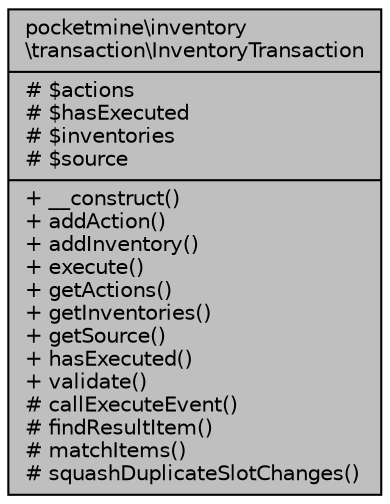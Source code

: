 digraph "pocketmine\inventory\transaction\InventoryTransaction"
{
 // INTERACTIVE_SVG=YES
 // LATEX_PDF_SIZE
  edge [fontname="Helvetica",fontsize="10",labelfontname="Helvetica",labelfontsize="10"];
  node [fontname="Helvetica",fontsize="10",shape=record];
  Node1 [label="{pocketmine\\inventory\l\\transaction\\InventoryTransaction\n|# $actions\l# $hasExecuted\l# $inventories\l# $source\l|+ __construct()\l+ addAction()\l+ addInventory()\l+ execute()\l+ getActions()\l+ getInventories()\l+ getSource()\l+ hasExecuted()\l+ validate()\l# callExecuteEvent()\l# findResultItem()\l# matchItems()\l# squashDuplicateSlotChanges()\l}",height=0.2,width=0.4,color="black", fillcolor="grey75", style="filled", fontcolor="black",tooltip=" "];
}
